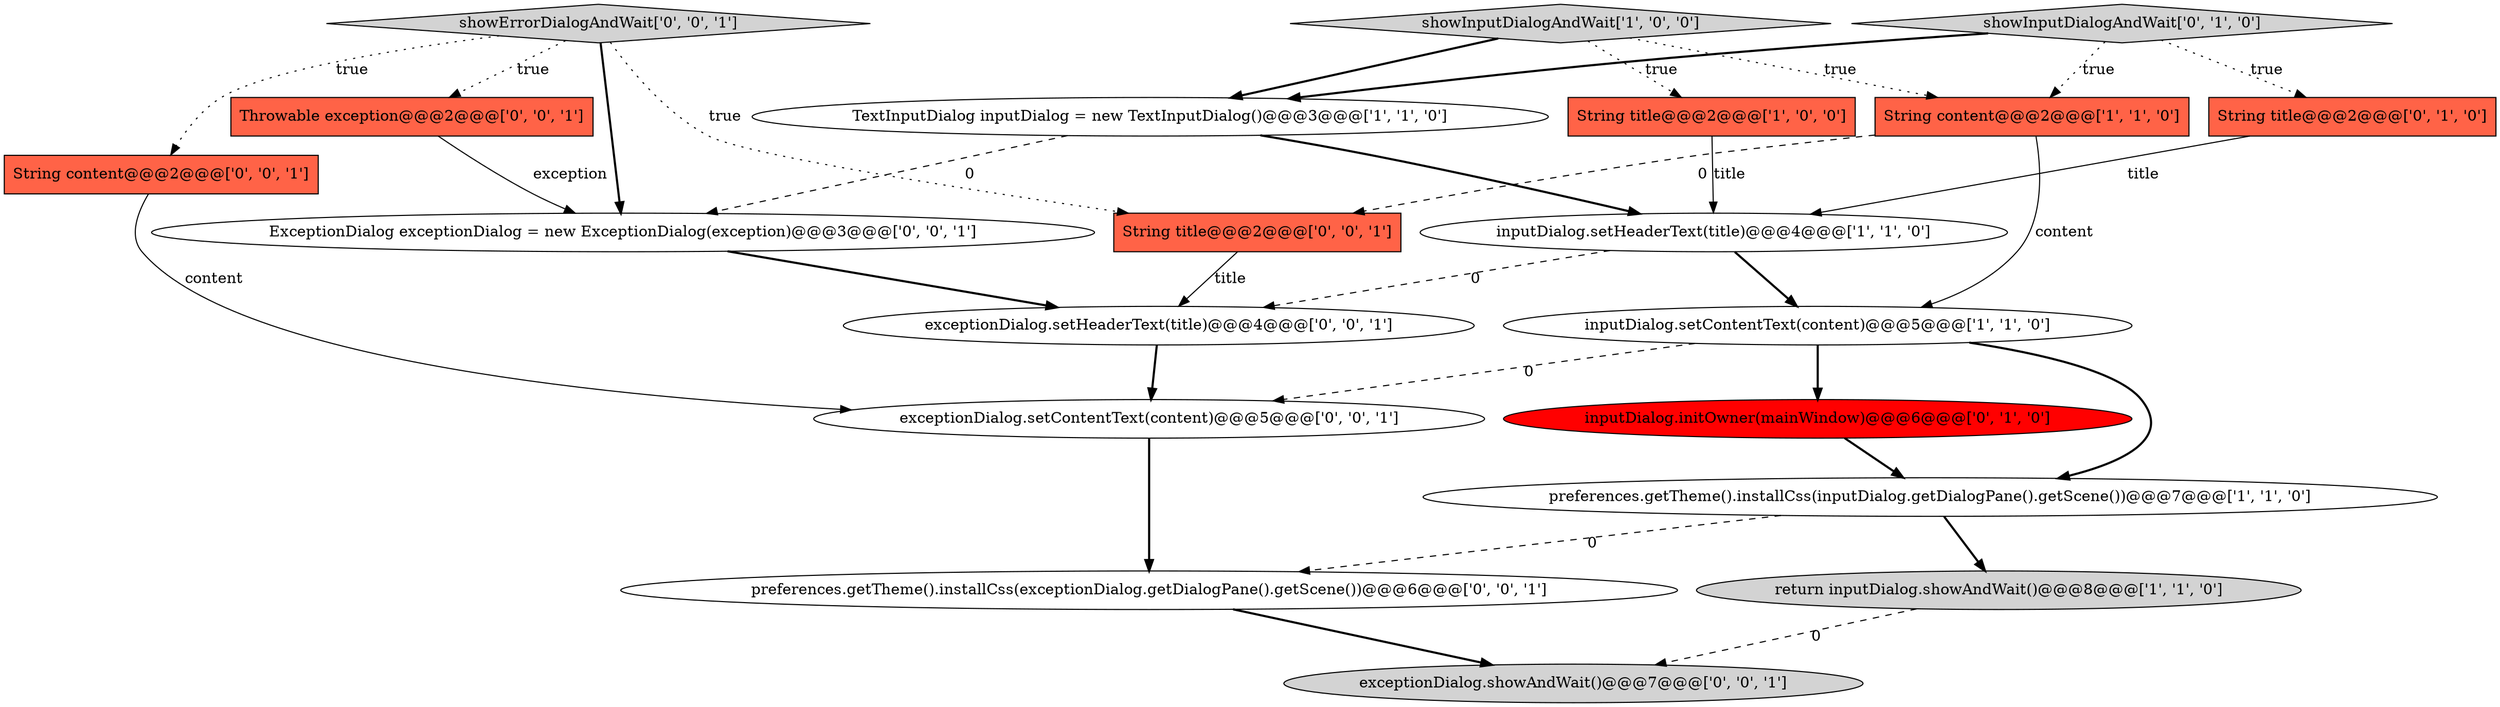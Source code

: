 digraph {
9 [style = filled, label = "showInputDialogAndWait['0', '1', '0']", fillcolor = lightgray, shape = diamond image = "AAA0AAABBB2BBB"];
0 [style = filled, label = "inputDialog.setHeaderText(title)@@@4@@@['1', '1', '0']", fillcolor = white, shape = ellipse image = "AAA0AAABBB1BBB"];
2 [style = filled, label = "preferences.getTheme().installCss(inputDialog.getDialogPane().getScene())@@@7@@@['1', '1', '0']", fillcolor = white, shape = ellipse image = "AAA0AAABBB1BBB"];
10 [style = filled, label = "inputDialog.initOwner(mainWindow)@@@6@@@['0', '1', '0']", fillcolor = red, shape = ellipse image = "AAA1AAABBB2BBB"];
5 [style = filled, label = "String content@@@2@@@['1', '1', '0']", fillcolor = tomato, shape = box image = "AAA0AAABBB1BBB"];
6 [style = filled, label = "inputDialog.setContentText(content)@@@5@@@['1', '1', '0']", fillcolor = white, shape = ellipse image = "AAA0AAABBB1BBB"];
8 [style = filled, label = "String title@@@2@@@['0', '1', '0']", fillcolor = tomato, shape = box image = "AAA0AAABBB2BBB"];
11 [style = filled, label = "Throwable exception@@@2@@@['0', '0', '1']", fillcolor = tomato, shape = box image = "AAA0AAABBB3BBB"];
15 [style = filled, label = "String content@@@2@@@['0', '0', '1']", fillcolor = tomato, shape = box image = "AAA0AAABBB3BBB"];
3 [style = filled, label = "String title@@@2@@@['1', '0', '0']", fillcolor = tomato, shape = box image = "AAA0AAABBB1BBB"];
14 [style = filled, label = "showErrorDialogAndWait['0', '0', '1']", fillcolor = lightgray, shape = diamond image = "AAA0AAABBB3BBB"];
18 [style = filled, label = "String title@@@2@@@['0', '0', '1']", fillcolor = tomato, shape = box image = "AAA0AAABBB3BBB"];
17 [style = filled, label = "exceptionDialog.setHeaderText(title)@@@4@@@['0', '0', '1']", fillcolor = white, shape = ellipse image = "AAA0AAABBB3BBB"];
7 [style = filled, label = "return inputDialog.showAndWait()@@@8@@@['1', '1', '0']", fillcolor = lightgray, shape = ellipse image = "AAA0AAABBB1BBB"];
12 [style = filled, label = "exceptionDialog.setContentText(content)@@@5@@@['0', '0', '1']", fillcolor = white, shape = ellipse image = "AAA0AAABBB3BBB"];
13 [style = filled, label = "preferences.getTheme().installCss(exceptionDialog.getDialogPane().getScene())@@@6@@@['0', '0', '1']", fillcolor = white, shape = ellipse image = "AAA0AAABBB3BBB"];
1 [style = filled, label = "TextInputDialog inputDialog = new TextInputDialog()@@@3@@@['1', '1', '0']", fillcolor = white, shape = ellipse image = "AAA0AAABBB1BBB"];
4 [style = filled, label = "showInputDialogAndWait['1', '0', '0']", fillcolor = lightgray, shape = diamond image = "AAA0AAABBB1BBB"];
19 [style = filled, label = "exceptionDialog.showAndWait()@@@7@@@['0', '0', '1']", fillcolor = lightgray, shape = ellipse image = "AAA0AAABBB3BBB"];
16 [style = filled, label = "ExceptionDialog exceptionDialog = new ExceptionDialog(exception)@@@3@@@['0', '0', '1']", fillcolor = white, shape = ellipse image = "AAA0AAABBB3BBB"];
14->16 [style = bold, label=""];
4->5 [style = dotted, label="true"];
11->16 [style = solid, label="exception"];
0->6 [style = bold, label=""];
1->0 [style = bold, label=""];
16->17 [style = bold, label=""];
5->18 [style = dashed, label="0"];
0->17 [style = dashed, label="0"];
6->2 [style = bold, label=""];
9->8 [style = dotted, label="true"];
6->12 [style = dashed, label="0"];
5->6 [style = solid, label="content"];
12->13 [style = bold, label=""];
14->15 [style = dotted, label="true"];
8->0 [style = solid, label="title"];
17->12 [style = bold, label=""];
13->19 [style = bold, label=""];
4->3 [style = dotted, label="true"];
7->19 [style = dashed, label="0"];
1->16 [style = dashed, label="0"];
2->13 [style = dashed, label="0"];
6->10 [style = bold, label=""];
14->11 [style = dotted, label="true"];
10->2 [style = bold, label=""];
4->1 [style = bold, label=""];
2->7 [style = bold, label=""];
9->1 [style = bold, label=""];
15->12 [style = solid, label="content"];
14->18 [style = dotted, label="true"];
18->17 [style = solid, label="title"];
3->0 [style = solid, label="title"];
9->5 [style = dotted, label="true"];
}
